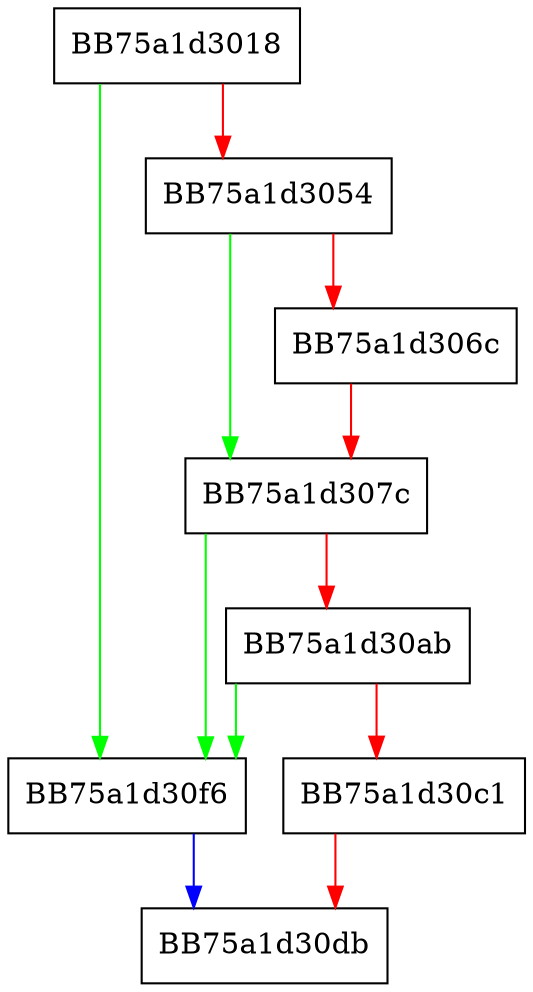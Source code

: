 digraph pushVarDeclStmtTree {
  node [shape="box"];
  graph [splines=ortho];
  BB75a1d3018 -> BB75a1d30f6 [color="green"];
  BB75a1d3018 -> BB75a1d3054 [color="red"];
  BB75a1d3054 -> BB75a1d307c [color="green"];
  BB75a1d3054 -> BB75a1d306c [color="red"];
  BB75a1d306c -> BB75a1d307c [color="red"];
  BB75a1d307c -> BB75a1d30f6 [color="green"];
  BB75a1d307c -> BB75a1d30ab [color="red"];
  BB75a1d30ab -> BB75a1d30f6 [color="green"];
  BB75a1d30ab -> BB75a1d30c1 [color="red"];
  BB75a1d30c1 -> BB75a1d30db [color="red"];
  BB75a1d30f6 -> BB75a1d30db [color="blue"];
}